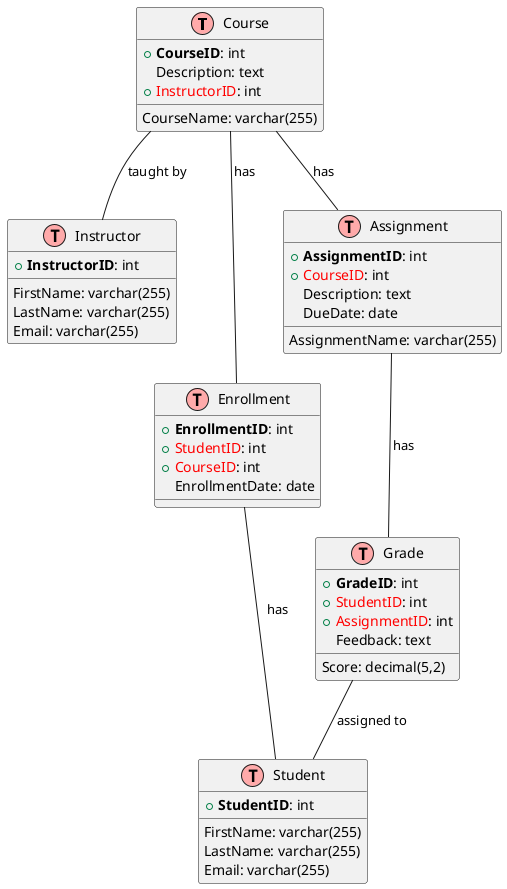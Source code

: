 @startuml

!define table(x) class x << (T,#FFAAAA) >>
!define primary_key(x) <b>x</b>
!define foreign_key(x) <color:red>x</color>

table(Course) {
  +primary_key(CourseID): int
  CourseName: varchar(255)
  Description: text
  +foreign_key(InstructorID): int
}

table(Instructor) {
  +primary_key(InstructorID): int
  FirstName: varchar(255)
  LastName: varchar(255)
  Email: varchar(255)
}

table(Student) {
  +primary_key(StudentID): int
  FirstName: varchar(255)
  LastName: varchar(255)
  Email: varchar(255)
}

table(Enrollment) {
  +primary_key(EnrollmentID): int
  +foreign_key(StudentID): int
  +foreign_key(CourseID): int
  EnrollmentDate: date
}

table(Assignment) {
  +primary_key(AssignmentID): int
  +foreign_key(CourseID): int
  AssignmentName: varchar(255)
  Description: text
  DueDate: date
}

table(Grade) {
  +primary_key(GradeID): int
  +foreign_key(StudentID): int
  +foreign_key(AssignmentID): int
  Score: decimal(5,2)
  Feedback: text
}

Course -- Instructor : taught by
Course -- Enrollment : has
Course -- Assignment : has
Enrollment -- Student : has
Assignment -- Grade : has
Grade -- Student : assigned to

@enduml